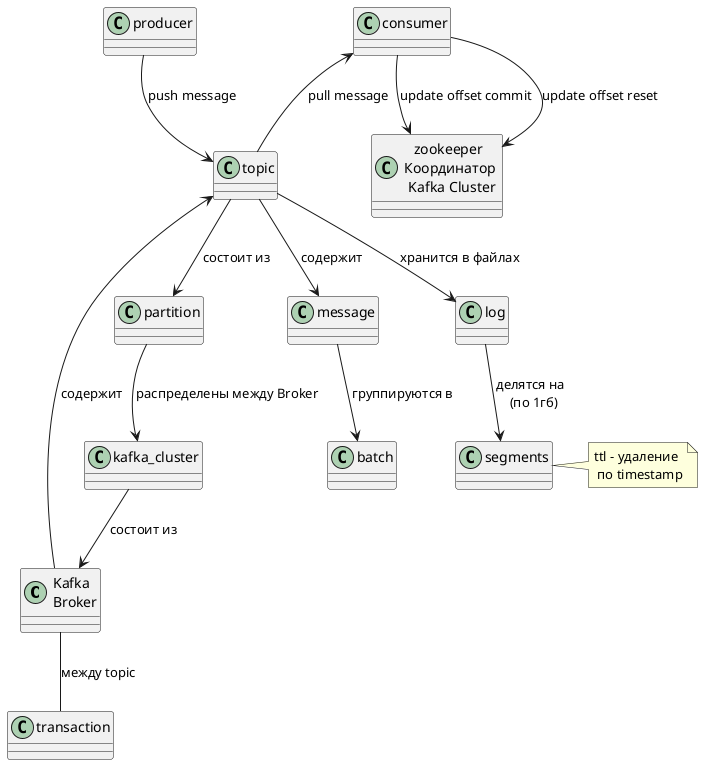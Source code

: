 @startuml (id=Jenkins)

class kafka as "Kafka \n Broker"
class zookeeper as "zookeeper \n Координатор \n Kafka Cluster"

kafka_cluster --> kafka: состоит из

kafka --> topic : содержит
topic --> partition : состоит из
partition --> kafka_cluster: распределены между Broker

topic --> message: содержит
message --> batch: группируются в
producer --> topic : push message
consumer <-- topic : pull message
consumer --> zookeeper: update offset commit
consumer --> zookeeper: update offset reset

kafka -- transaction: между topic
' pipeline "1" --> "*" stage : включает
' pipeline --> jenkins_file : описывает

topic --> log: хранится в файлах
log --> segments: делятся на \n (по 1гб)
note right: ttl - удаление \n по timestamp

@enduml
